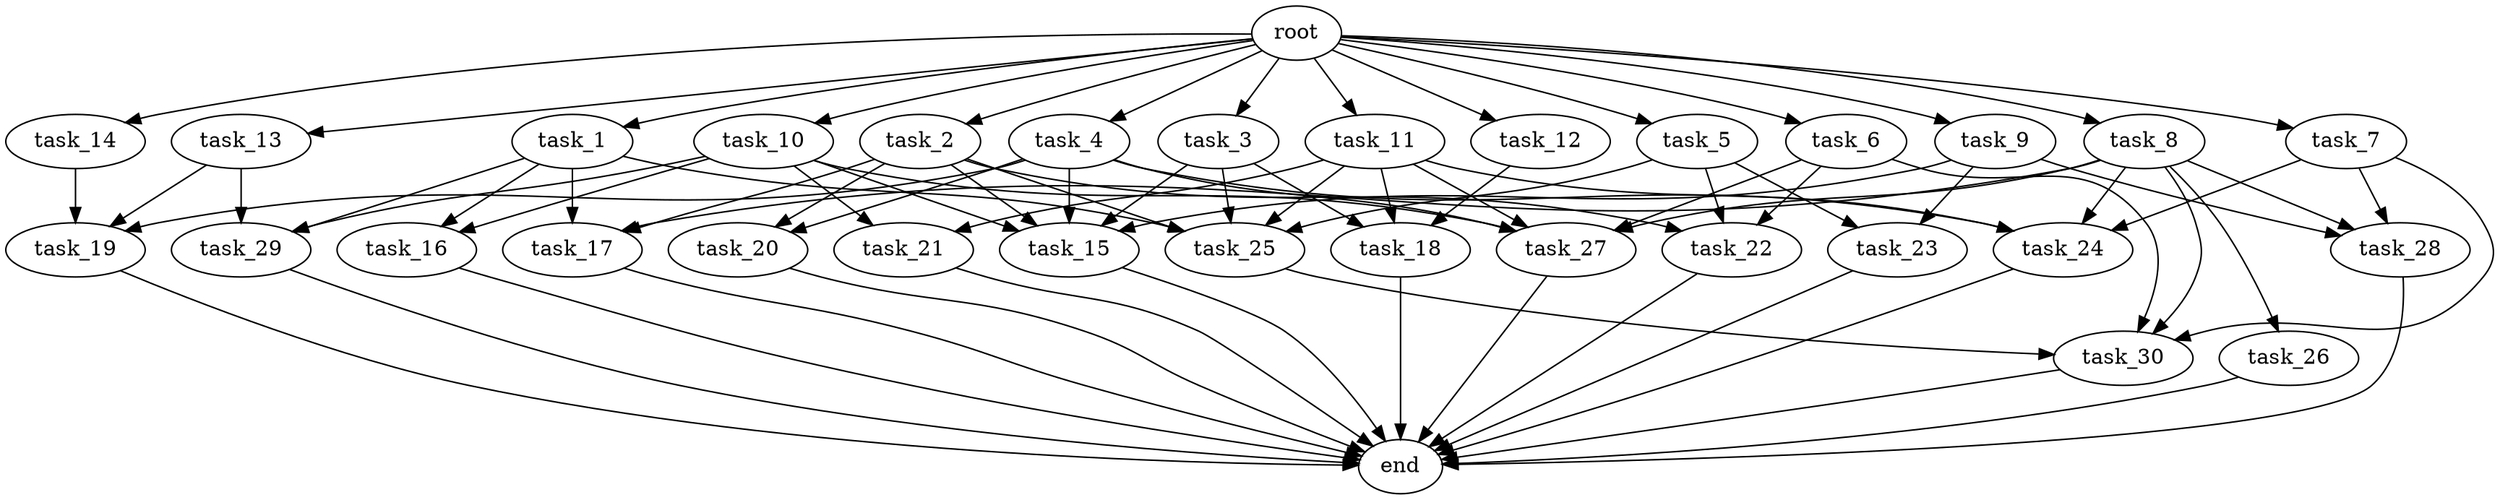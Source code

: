 digraph G {
  root [size="0.000000e+00"];
  task_1 [size="8.069403e+09"];
  task_2 [size="6.068941e+09"];
  task_3 [size="4.018577e+09"];
  task_4 [size="4.507915e+08"];
  task_5 [size="8.619881e+09"];
  task_6 [size="2.336092e+08"];
  task_7 [size="4.370737e+09"];
  task_8 [size="4.149949e+09"];
  task_9 [size="8.596624e+09"];
  task_10 [size="3.174507e+09"];
  task_11 [size="2.572521e+09"];
  task_12 [size="1.147332e+09"];
  task_13 [size="9.942370e+08"];
  task_14 [size="1.682392e+09"];
  task_15 [size="1.441198e+09"];
  task_16 [size="2.556290e+09"];
  task_17 [size="8.971960e+08"];
  task_18 [size="3.068635e+09"];
  task_19 [size="4.073357e+09"];
  task_20 [size="1.692741e+09"];
  task_21 [size="6.145140e+09"];
  task_22 [size="3.253582e+09"];
  task_23 [size="2.726848e+08"];
  task_24 [size="5.859593e+08"];
  task_25 [size="3.900007e+09"];
  task_26 [size="3.201095e+09"];
  task_27 [size="4.128815e+09"];
  task_28 [size="3.242854e+09"];
  task_29 [size="3.755756e+09"];
  task_30 [size="8.277586e+09"];
  end [size="0.000000e+00"];

  root -> task_1 [size="1.000000e-12"];
  root -> task_2 [size="1.000000e-12"];
  root -> task_3 [size="1.000000e-12"];
  root -> task_4 [size="1.000000e-12"];
  root -> task_5 [size="1.000000e-12"];
  root -> task_6 [size="1.000000e-12"];
  root -> task_7 [size="1.000000e-12"];
  root -> task_8 [size="1.000000e-12"];
  root -> task_9 [size="1.000000e-12"];
  root -> task_10 [size="1.000000e-12"];
  root -> task_11 [size="1.000000e-12"];
  root -> task_12 [size="1.000000e-12"];
  root -> task_13 [size="1.000000e-12"];
  root -> task_14 [size="1.000000e-12"];
  task_1 -> task_16 [size="1.278145e+08"];
  task_1 -> task_17 [size="2.990653e+07"];
  task_1 -> task_25 [size="7.800014e+07"];
  task_1 -> task_29 [size="1.251919e+08"];
  task_2 -> task_15 [size="2.882397e+07"];
  task_2 -> task_17 [size="2.990653e+07"];
  task_2 -> task_20 [size="8.463706e+07"];
  task_2 -> task_22 [size="1.084527e+08"];
  task_2 -> task_25 [size="7.800014e+07"];
  task_3 -> task_15 [size="2.882397e+07"];
  task_3 -> task_18 [size="1.022878e+08"];
  task_3 -> task_25 [size="7.800014e+07"];
  task_4 -> task_15 [size="2.882397e+07"];
  task_4 -> task_19 [size="1.357786e+08"];
  task_4 -> task_20 [size="8.463706e+07"];
  task_4 -> task_24 [size="1.464898e+07"];
  task_4 -> task_27 [size="8.257631e+07"];
  task_5 -> task_22 [size="1.084527e+08"];
  task_5 -> task_23 [size="1.363424e+07"];
  task_5 -> task_25 [size="7.800014e+07"];
  task_6 -> task_22 [size="1.084527e+08"];
  task_6 -> task_27 [size="8.257631e+07"];
  task_6 -> task_30 [size="2.069397e+08"];
  task_7 -> task_24 [size="1.464898e+07"];
  task_7 -> task_28 [size="1.080951e+08"];
  task_7 -> task_30 [size="2.069397e+08"];
  task_8 -> task_17 [size="2.990653e+07"];
  task_8 -> task_24 [size="1.464898e+07"];
  task_8 -> task_26 [size="3.201095e+08"];
  task_8 -> task_27 [size="8.257631e+07"];
  task_8 -> task_28 [size="1.080951e+08"];
  task_8 -> task_30 [size="2.069397e+08"];
  task_9 -> task_15 [size="2.882397e+07"];
  task_9 -> task_23 [size="1.363424e+07"];
  task_9 -> task_28 [size="1.080951e+08"];
  task_10 -> task_15 [size="2.882397e+07"];
  task_10 -> task_16 [size="1.278145e+08"];
  task_10 -> task_21 [size="3.072570e+08"];
  task_10 -> task_27 [size="8.257631e+07"];
  task_10 -> task_29 [size="1.251919e+08"];
  task_11 -> task_18 [size="1.022878e+08"];
  task_11 -> task_21 [size="3.072570e+08"];
  task_11 -> task_24 [size="1.464898e+07"];
  task_11 -> task_25 [size="7.800014e+07"];
  task_11 -> task_27 [size="8.257631e+07"];
  task_12 -> task_18 [size="1.022878e+08"];
  task_13 -> task_19 [size="1.357786e+08"];
  task_13 -> task_29 [size="1.251919e+08"];
  task_14 -> task_19 [size="1.357786e+08"];
  task_15 -> end [size="1.000000e-12"];
  task_16 -> end [size="1.000000e-12"];
  task_17 -> end [size="1.000000e-12"];
  task_18 -> end [size="1.000000e-12"];
  task_19 -> end [size="1.000000e-12"];
  task_20 -> end [size="1.000000e-12"];
  task_21 -> end [size="1.000000e-12"];
  task_22 -> end [size="1.000000e-12"];
  task_23 -> end [size="1.000000e-12"];
  task_24 -> end [size="1.000000e-12"];
  task_25 -> task_30 [size="2.069397e+08"];
  task_26 -> end [size="1.000000e-12"];
  task_27 -> end [size="1.000000e-12"];
  task_28 -> end [size="1.000000e-12"];
  task_29 -> end [size="1.000000e-12"];
  task_30 -> end [size="1.000000e-12"];
}

